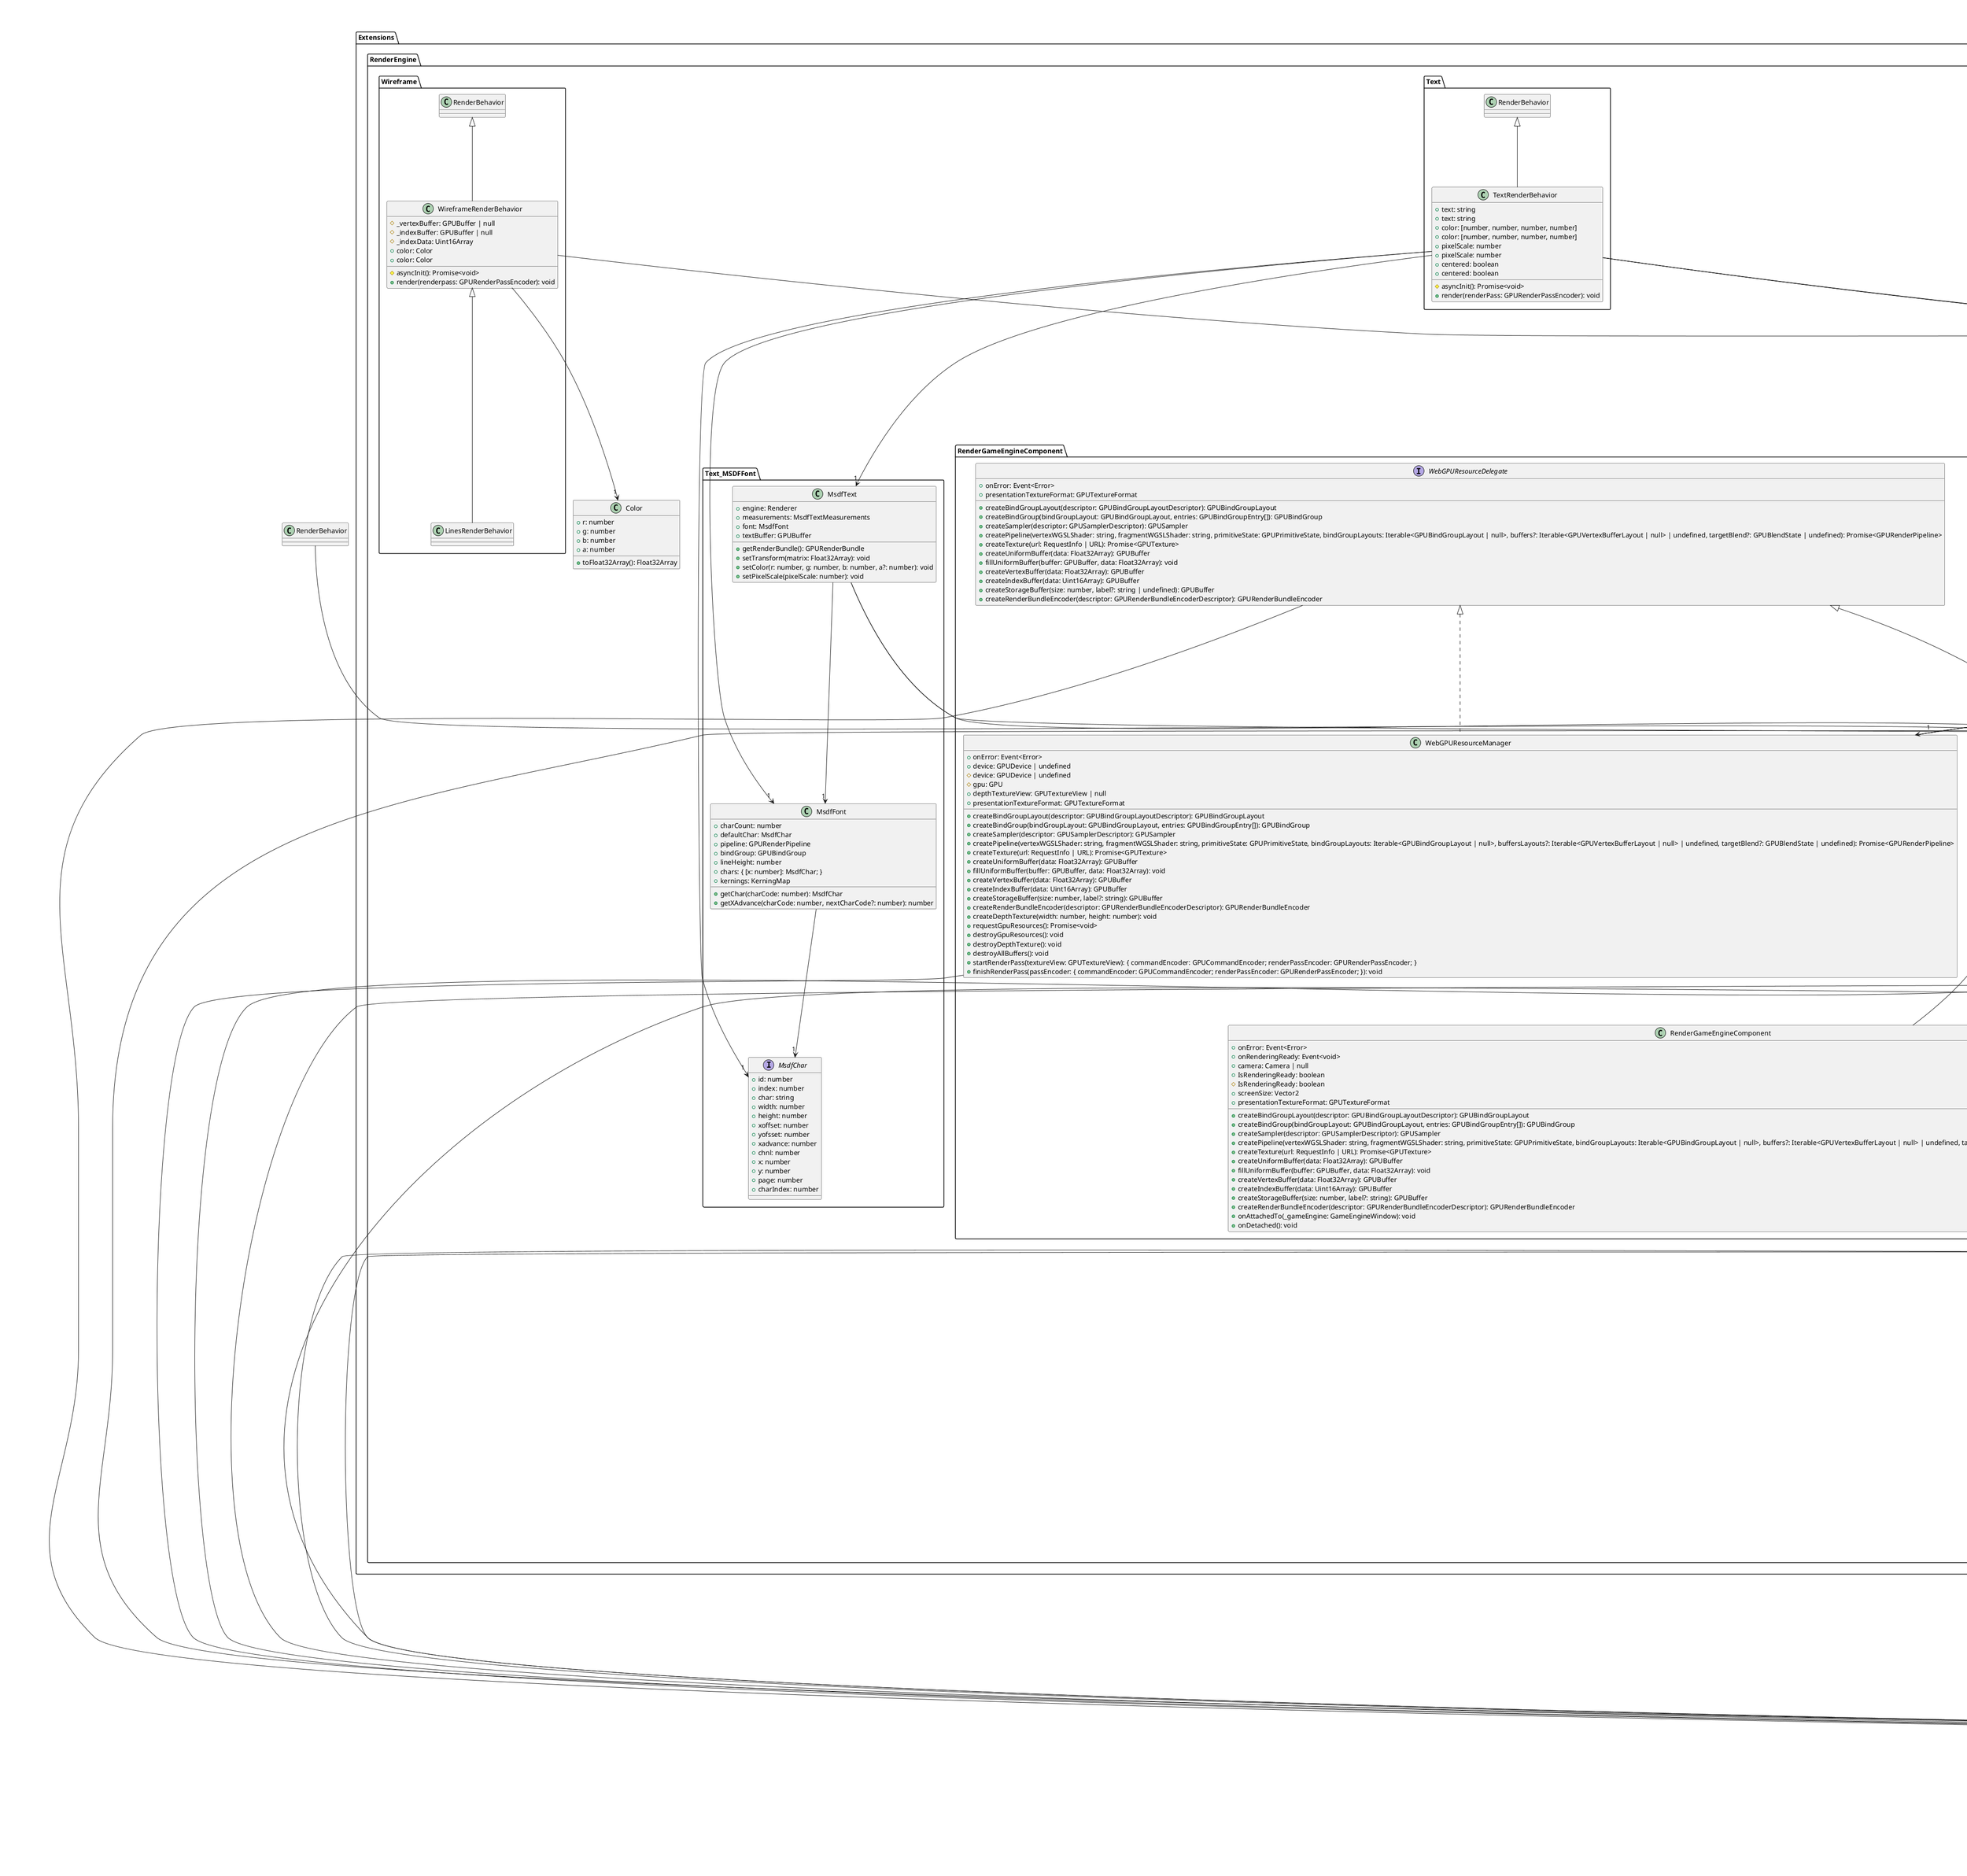 @startuml
package Core {

abstract class GameEngineComponent {
    #attachedEngine: GameEngineWindow | null
    +onAttachedTo(gameEngine: GameEngineWindow): void
    +onDetached(): void
}
class GameEngineWindow {
    +root: RootGameObject
    +injectionContainer: DependencyContainer
    +addGameComponent(component: GameEngineComponent): void
    +getEngineComponent(componentClass: abstract new (...args: any[]) => T): T | null
    +dispose(): void
}
class RootGameObject extends GameObject {
    +gameWindowInstance: GameEngineWindow
}
class GameObject {
    +transform: Transform
    +onBehaviorListChanged: Event<void>
    +onBehaviorAdded: Event<Behavior>
    +onBehaviorRemoved: Event<Behavior>
    +onChildAdded: Event<GameObject>
    +onChildRemoved: Event<GameObject>
    +parent: GameObject | null
    +children: GameObject[]
    +root: RootGameObject | null
    +name: string
    #_root: RootGameObject | null
    +getAllChildren(): GameObject[]
    +addChild(gameObject: GameObject): void
    +removeChild(gameObject: GameObject): void
    +addBehavior(behavior: Behavior): void
    +removeBehavior(behavior: Behavior): void
    +getFirstBehavior(BehaviorClass: abstract new (...args: any[]) => T): T | null
    +getBehaviors(BehaviorClass: abstract new (...args: any[]) => T): T[]
    +getAllBehaviors(): Behavior[]
    +destroy(): void
    +fillDependencies(target: any): void
    #onParentChange(): void
    #onEnable(): void
    #onDisable(): void
}
abstract class Behavior {
    +setup(attachedOn: GameObject): void
    +detach(from: GameObject): void
    #onEnable(): void
    #onDisable(): void
    +tick(_deltaTime: number): void
}
class LogicBehavior<T> extends Behavior {
    +onDataChanged: Event<T>
    #gameObject: GameObject
    #data: T
    +setup(attachedOn: GameObject): void
    #notifyDataChanged(): void
}
abstract class InputBehavior extends Behavior {
    +setup(attachedOn: GameObject): void
    #getLogicBehavior(BehaviorClass: abstract new (...args: any[]) => T): T | null
}
abstract class OutputBehavior extends Behavior {
    +setup(attachedOn: GameObject): void
    #observe(BehaviorClass: abstract new (...args: any[]) => T, observer: (data: U) => void): void
    #transform: Transform
}

    package Caching {

class AsyncCache<T> {
    +get(key: RequestInfo | URL, factory: () => Promise<T>): Promise<T>
    +clear(): void
    +remove(key: RequestInfo | URL): void
}
class SyncCache<T> {
    +get(key: RequestInfo | URL, factory: () => T): T
    +clear(): void
    +remove(key: RequestInfo | URL): void
}

    }
    package DependencyInjection {

class DependencyContainer {
    +register(token: Token<T>, instance: T): void
    +unregister(token: Token<T>): void
    +resolve(token: Token<T>): T
    +exists(token: Token<T>): boolean
}

    }
    package EventSystem {

class Event<T> {
    +addObserver(observer: (data: T) => void): void
    +removeObserver(observer: (data: T) => void): void
    +removeObservers(): void
    +emit(data: T): void
}

    }
    package Initialisation {

class Sprunk {
}

    }
    package MathStructures {

class Vector2 {
    +x: number
    +y: number
    +length: number
    +dotProduct(vector: Vector2): number
    +angleBetween(vector: Vector2): number
    +add(vector: Vector2): Vector2
    +sub(vector: Vector2): Vector2
    +rotate(angle: number): Vector2
    +scale(scalar: number): Vector2
    +scaleAxis(vector: Vector2): Vector2
    +normalize(): Vector2
    +clone(): Vector2
    +toVector3(z?: number): Vector3
}
class Vector3 {
    +x: number
    +y: number
    +z: number
    +length: number
    +dotProduct(vector: Vector3): number
    +crossProduct(vector: Vector3): Vector3
    +angleBetween(vector: Vector3): number
    +add(vector: Vector3): Vector3
    +sub(vector: Vector3): Vector3
    +scale(scalar: number): Vector3
    +scaleAxis(vector: Vector3): Vector3
    +normalize(): Vector3
    +clone(): Vector3
    +rotate(quaternion: Quaternion): Vector3
    +toVector2(): Vector2
    +setFromVector2(vector: Vector2): this
    +setFromVector3(vector: Vector3): void
    +set(x: number, y: number, z: number): Vector3
}
class Quaternion {
    +w: number
    +x: number
    +y: number
    +z: number
    +normalize(): Quaternion
    +toEulerAngles(order?: EulerOrder): Vector3
    +setFromVectorEulerAngles(vector3: Vector3, order?: EulerOrder): Quaternion
    +setFromEulerAngles(pitch: number, yaw: number, roll: number, order?: EulerOrder): Quaternion
    +rotate(q: Quaternion): Quaternion
    +multiply(q: Quaternion): Quaternion
    +lerp(q1: Quaternion, q2: Quaternion, t: number): Quaternion
    +conjugate(): Quaternion
    +magnitudeSquared(): number
    +inverse(): Quaternion
    +clone(): Quaternion
    +setFromQuaternion(q: Quaternion): Quaternion
    +set(w: number, x: number, y: number, z: number): Quaternion
    +rotateAroundAxis(axis: Vector3, angle: number): Quaternion
}
class MathUtility {
}
class Transform {
    +position: Vector3
    +rotation: Quaternion
    +scale: Vector3
    +worldPosition: Vector3
    +worldRotation: Quaternion
    +worldScale: Vector3
    +worldToLocalPosition(worldPosition: Vector3): Vector3
    +forward: Vector3
    +right: Vector3
    +top: Vector3
}

    }
    package Tickers {

interface Ticker {
    +onTick: Event<number>
}
class AnimationFrameTimeTicker implements Ticker {
    +onTick: Event<number>
}
class FixedTimeTicker implements Ticker {
    +onTick: Event<number>
}

    }
    package Utilities {

class ArrayUtility {
}

    }
}
package Extensions {
    package AudioEngine {

class AudioBehavior extends OutputBehavior {
    +isPlaying: boolean
    +playbackHistory: { timestamp: number; playbackRate: number; }[]
    +reinitialize(): void
    +setAudio(audio: string): Promise<void>
    +getTimestamp(): number
    +play(audio?: string | null): Promise<void>
    +stop(): Promise<void>
    +pause(): Promise<void>
    +setVolume(volume: number): void
    +setPitch(pitch: number): void
    +setLoop(loop: boolean): void
    +getLoop(): boolean
}

    }
    package Debugger {

class DraggableElement {
}
class GameObjectDebugger {
    +title(title: string): void
    +render(rootObject: GameObject): void
}
class ResizableElement {
}

    }
    package InputSystem {

abstract class Device {
    +onAnyChange: Event<void>
}
class GamepadDevice extends Device {
    +onButtonDown: Event<number>
    +onButtonUp: Event<number>
    +onAxisChange: Event<{ index: number; value: Vector2; }>
    #gamepad: Gamepad
    +index: number
    +pollGamepadOnce(freshGamepad: Gamepad): void
}
class GamepadManager {
    +onGamepadConnected: Event<GamepadDevice>
    +onGamepadDisconnected: Event<GamepadDevice>
    +getAllGamepads(): GamepadDevice[]
}
class InputGameEngineComponent extends GameEngineComponent {
    +onDeviceAdded: Event<Device>
    +onDeviceRemoved: Event<Device>
    +getDevice(deviceClass: abstract new (...args: any[]) => T): T | null
    +getDevices(deviceClass: abstract new (...args: any[]) => T): T[]
    +addDevice(device: Device): void
    +removeDevice(device: Device): void
}
class Mouse extends Device {
    +onLeftClickUp: Event<void>
    +onLeftClickDown: Event<void>
    +onRightClickUp: Event<void>
    +onRightClickDown: Event<void>
    +onMove: Event<{ position: Vector2; delta: Vector2; }>
    +onScroll: Event<number>
}
class Keyboard extends Device {
    +onKeyDown: Event<string>
    +onKeyUp: Event<string>
}
class DeviceInputBehavior extends InputBehavior {
    #inputEngineComponent: InputGameEngineComponent
    #onEnable(): void
    #onDisable(): void
    +onAnyChange(): void
    +onMouseLeftClickUp(): void
    +onMouseLeftClickDown(): void
    +onMouseRightClickUp(): void
    +onMouseRightClickDown(): void
    +onMouseMove(_data: { position: Vector2; delta: Vector2; }): void
    +onMouseScroll(_data: number): void
    +onKeyboardKeyDown(_key: string): void
    +onKeyboardKeyUp(_key: string): void
    +onGamepadButtonDown(_buttonIndex: number): void
    +onGamepadButtonUp(_buttonIndex: number): void
    +onGamepadAxisChange(_data: { index: number; value: Vector2; }): void
    +onGamepadConnected(_gamepad: GamepadDevice | XboxGamepad): void
    +onGamepadDisconnected(_gamepad: GamepadDevice | XboxGamepad): void
}

    }
    package InputSystem.Gamepads {

class XboxGamepad extends GamepadDevice {
    +onAButtonDown: Event<void>
    +onAButtonUp: Event<void>
    +onBButtonDown: Event<void>
    +onBButtonUp: Event<void>
    +onXButtonDown: Event<void>
    +onXButtonUp: Event<void>
    +onYButtonDown: Event<void>
    +onYButtonUp: Event<void>
    +onStartButtonDown: Event<void>
    +onStartButtonUp: Event<void>
    +onBackButtonDown: Event<void>
    +onBackButtonUp: Event<void>
    +onLeftBumperDown: Event<void>
    +onLeftBumperUp: Event<void>
    +onRightBumperDown: Event<void>
    +onRightBumperUp: Event<void>
    +onLeftTriggerChange: Event<number>
    +onRightTriggerChange: Event<number>
    +onDPadUpDown: Event<void>
    +onDPadUpUp: Event<void>
    +onDPadDownDown: Event<void>
    +onDPadDownUp: Event<void>
    +onDPadLeftDown: Event<void>
    +onDPadLeftUp: Event<void>
    +onDPadRightDown: Event<void>
    +onDPadRightUp: Event<void>
    +onLeftStickChange: Event<Vector2>
    +onRightStickChange: Event<Vector2>
    +onLeftStickButtonDown: Event<void>
    +onLeftStickButtonUp: Event<void>
    +onRightStickButtonDown: Event<void>
    +onRightStickButtonUp: Event<void>
    +onXboxButtonDown: Event<void>
    +onXboxButtonUp: Event<void>
    +pollGamepadOnce(freshGamepad: Gamepad): void
}

    }
    package PhysicsEngine {

class PhysicsBehavior<T> extends LogicBehavior
class PhysicsGameEngineComponent extends GameEngineComponent {
    +rootObject?: GameObject | undefined
    +satCollisionHandler: SatCollisionHandler
    +gravity: Vector2
    +minIterationPerTick: number
    +maxIterationPerTick: number
    +onAttachedTo(_gameEngine: GameEngineWindow): void
}

    }
    package PhysicsEngine.Colliders {

class CollisionRigidbodies extends Collision {
    +magnitude: number
    +restitution: number
    +relativeVeocity: Vector2
    +computeMagnitude(rigidA: Rigidbody, rigidB: Rigidbody): number
    +getOpposite(): CollisionRigidbodies
}
class Collider extends PhysicsBehavior {
    +rigidbody?: Rigidbody | undefined
    +collide(collisions: Collision[]): void
}
class CollisionFactory {
}
class PolygonCollider extends Collider {
    +vertices: Vector2[]
    +getGravitationCenter(): Vector3
    +getVerticesWithTransform(): Vector2[]
}

    }
    package PhysicsEngine.CollisionHandlers {

interface CollisionHandler {
    +areColliding(a: Collider, b: Collider): Collision | null
}
class SatCollisionHandler implements CollisionHandler {
    +areColliding(a: Collider, b: Collider): Collision | null
    +areCollidingPolygonToPolygon(a: PolygonCollider, b: PolygonCollider): Collision | null
}

    }
    package PhysicsEngine.Rigidbodies {

class Rigidbody extends LogicBehavior {
    +mass: number
    +collider: Collider
    +restitution: number
    +linearVelocity: Vector2
    +linearVelocity: Vector2
    +resolveCollisions(collisions: Collision[]): void
    +resolveCollisionRigidCollider(collision: Collision): void
    +resolveCollisionRigidRigid(collision: CollisionRigidbodies): void
    +addForce(force: Vector2): void
    +step(deltaTime: number, gravity: Vector2): void
}

    }
    package RenderEngine {

class RenderEngineUtility {
}
class Camera extends OutputBehavior {
    #_renderEngine: RenderGameEngineComponent
    #_projectionMatrix: Float32Array
    #onEnable(): void
    #onDisable(): void
    +screenPointToWorldDirection(screenSpacePosition: Vector2): Vector3
    +fov: number
    +fov: number
    +aspect: number
    +aspect: number
    +near: number
    +near: number
    +far: number
    +far: number
    +getMVPMatrix(modelMatrix: Float32Array): Float32Array
    +worldPosition: Vector3
    +worldRotation: Quaternion
}
abstract class RenderBehavior extends OutputBehavior {
    #_renderEngine: Renderer
    #_pipeline: GPURenderPipeline | null
    #_bindGroupLayouts: GPUBindGroupLayout[] | null
    #_mvpUniformBuffer: GPUBuffer | null
    #onEnable(): void
    #onDisable(): void
    #asyncInit(): Promise<void>
    +render(renderpass: GPURenderPassEncoder): void
}
class BasicUVTexturedRenderBehavior extends RenderBehavior {
    #_vertexBuffer: GPUBuffer | null
    #_indexBuffer: GPUBuffer | null
    #_indexData: Uint16Array
    #_spriteTexture: GPUTexture | null
    #_bindGroup: GPUBindGroup | null
    #asyncInit(): Promise<void>
    +render(renderpass: GPURenderPassEncoder): void
}
class Color {
    +r: number
    +g: number
    +b: number
    +a: number
    +toFloat32Array(): Float32Array
}
class SpriteRenderBehavior extends BasicUVTexturedRenderBehavior

    }
    package RenderEngine.MeshBased {

interface MeshData {
    +vertices: Float32Array
    +indices?: Uint16Array | undefined
    +faces?: Face[] | undefined
    +normals?: Float32Array | undefined
    +uvs?: Float32Array | undefined
}
class MeshRenderBehavior extends BasicUVTexturedRenderBehavior
class ObjLoader {
}

    }
    package RenderEngine.RenderGameEngineComponent {

interface WebGPUResourceDelegate {
    +onError: Event<Error>
    +createBindGroupLayout(descriptor: GPUBindGroupLayoutDescriptor): GPUBindGroupLayout
    +createBindGroup(bindGroupLayout: GPUBindGroupLayout, entries: GPUBindGroupEntry[]): GPUBindGroup
    +createSampler(descriptor: GPUSamplerDescriptor): GPUSampler
    +createPipeline(vertexWGSLShader: string, fragmentWGSLShader: string, primitiveState: GPUPrimitiveState, bindGroupLayouts: Iterable<GPUBindGroupLayout | null>, buffers?: Iterable<GPUVertexBufferLayout | null> | undefined, targetBlend?: GPUBlendState | undefined): Promise<GPURenderPipeline>
    +createTexture(url: RequestInfo | URL): Promise<GPUTexture>
    +createUniformBuffer(data: Float32Array): GPUBuffer
    +fillUniformBuffer(buffer: GPUBuffer, data: Float32Array): void
    +createVertexBuffer(data: Float32Array): GPUBuffer
    +createIndexBuffer(data: Uint16Array): GPUBuffer
    +createStorageBuffer(size: number, label?: string | undefined): GPUBuffer
    +createRenderBundleEncoder(descriptor: GPURenderBundleEncoderDescriptor): GPURenderBundleEncoder
    +presentationTextureFormat: GPUTextureFormat
}
class WebGPUResourceManager implements WebGPUResourceDelegate {
    +onError: Event<Error>
    +device: GPUDevice | undefined
    #device: GPUDevice | undefined
    #gpu: GPU
    +depthTextureView: GPUTextureView | null
    +presentationTextureFormat: GPUTextureFormat
    +createBindGroupLayout(descriptor: GPUBindGroupLayoutDescriptor): GPUBindGroupLayout
    +createBindGroup(bindGroupLayout: GPUBindGroupLayout, entries: GPUBindGroupEntry[]): GPUBindGroup
    +createSampler(descriptor: GPUSamplerDescriptor): GPUSampler
    +createPipeline(vertexWGSLShader: string, fragmentWGSLShader: string, primitiveState: GPUPrimitiveState, bindGroupLayouts: Iterable<GPUBindGroupLayout | null>, buffersLayouts?: Iterable<GPUVertexBufferLayout | null> | undefined, targetBlend?: GPUBlendState | undefined): Promise<GPURenderPipeline>
    +createTexture(url: RequestInfo | URL): Promise<GPUTexture>
    +createUniformBuffer(data: Float32Array): GPUBuffer
    +fillUniformBuffer(buffer: GPUBuffer, data: Float32Array): void
    +createVertexBuffer(data: Float32Array): GPUBuffer
    +createIndexBuffer(data: Uint16Array): GPUBuffer
    +createStorageBuffer(size: number, label?: string): GPUBuffer
    +createRenderBundleEncoder(descriptor: GPURenderBundleEncoderDescriptor): GPURenderBundleEncoder
    +createDepthTexture(width: number, height: number): void
    +requestGpuResources(): Promise<void>
    +destroyGpuResources(): void
    +destroyDepthTexture(): void
    +destroyAllBuffers(): void
    +startRenderPass(textureView: GPUTextureView): { commandEncoder: GPUCommandEncoder; renderPassEncoder: GPURenderPassEncoder; }
    +finishRenderPass(passEncoder: { commandEncoder: GPUCommandEncoder; renderPassEncoder: GPURenderPassEncoder; }): void
}
class RenderGameEngineComponent extends GameEngineComponent implements Renderer {
    +onError: Event<Error>
    +onRenderingReady: Event<void>
    +camera: Camera | null
    +IsRenderingReady: boolean
    #IsRenderingReady: boolean
    +screenSize: Vector2
    +createBindGroupLayout(descriptor: GPUBindGroupLayoutDescriptor): GPUBindGroupLayout
    +createBindGroup(bindGroupLayout: GPUBindGroupLayout, entries: GPUBindGroupEntry[]): GPUBindGroup
    +createSampler(descriptor: GPUSamplerDescriptor): GPUSampler
    +createPipeline(vertexWGSLShader: string, fragmentWGSLShader: string, primitiveState: GPUPrimitiveState, bindGroupLayouts: Iterable<GPUBindGroupLayout | null>, buffers?: Iterable<GPUVertexBufferLayout | null> | undefined, targetBlend?: GPUBlendState | undefined): Promise<GPURenderPipeline>
    +createTexture(url: RequestInfo | URL): Promise<GPUTexture>
    +createUniformBuffer(data: Float32Array): GPUBuffer
    +fillUniformBuffer(buffer: GPUBuffer, data: Float32Array): void
    +createVertexBuffer(data: Float32Array): GPUBuffer
    +createIndexBuffer(data: Uint16Array): GPUBuffer
    +createStorageBuffer(size: number, label?: string): GPUBuffer
    +createRenderBundleEncoder(descriptor: GPURenderBundleEncoderDescriptor): GPURenderBundleEncoder
    +presentationTextureFormat: GPUTextureFormat
    +onAttachedTo(_gameEngine: GameEngineWindow): void
    +onDetached(): void
}
interface Renderer extends WebGPUResourceDelegate {
    +onError: Event<Error>
    +onRenderingReady: Event<void>
    +camera: Camera | null
    +IsRenderingReady: boolean
    +screenSize: Vector2
}

    }
    package RenderEngine.Text {

class TextRenderBehavior extends RenderBehavior {
    +text: string
    +text: string
    +color: [number, number, number, number]
    +color: [number, number, number, number]
    +pixelScale: number
    +pixelScale: number
    +centered: boolean
    +centered: boolean
    #asyncInit(): Promise<void>
    +render(renderPass: GPURenderPassEncoder): void
}

    }
    package RenderEngine.Text_MSDFFont {

interface MsdfChar {
    +id: number
    +index: number
    +char: string
    +width: number
    +height: number
    +xoffset: number
    +yofsset: number
    +xadvance: number
    +chnl: number
    +x: number
    +y: number
    +page: number
    +charIndex: number
}
class MsdfFont {
    +charCount: number
    +defaultChar: MsdfChar
    +pipeline: GPURenderPipeline
    +bindGroup: GPUBindGroup
    +lineHeight: number
    +chars: { [x: number]: MsdfChar; }
    +kernings: KerningMap
    +getChar(charCode: number): MsdfChar
    +getXAdvance(charCode: number, nextCharCode?: number): number
}
class MsdfText {
    +engine: Renderer
    +measurements: MsdfTextMeasurements
    +font: MsdfFont
    +textBuffer: GPUBuffer
    +getRenderBundle(): GPURenderBundle
    +setTransform(matrix: Float32Array): void
    +setColor(r: number, g: number, b: number, a?: number): void
    +setPixelScale(pixelScale: number): void
}

    }
    package RenderEngine.Wireframe {

class WireframeRenderBehavior extends RenderBehavior {
    #_vertexBuffer: GPUBuffer | null
    #_indexBuffer: GPUBuffer | null
    #_indexData: Uint16Array
    #asyncInit(): Promise<void>
    +color: Color
    +color: Color
    +render(renderpass: GPURenderPassEncoder): void
}
class LinesRenderBehavior extends WireframeRenderBehavior

    }
}
Transform --> "1" GameObject
GameEngineComponent --> "1" GameEngineWindow
GameEngineWindow --> "*" GameEngineComponent
GameEngineWindow --> "1" RootGameObject
GameEngineWindow --> "1" Ticker
GameEngineWindow --> "1" DependencyContainer
GameEngineWindow --> "1" GameEngineComponent
RootGameObject --> "1" GameEngineWindow
GameObject --> "1" Transform
GameObject --> "1" Event
GameObject --> "1" Behavior
GameObject --> "1" RootGameObject
GameObject --> "*" Behavior
GameObject --> "1" DependencyContainer
Behavior --> "1" GameObject
LogicBehavior --> "1" Event
LogicBehavior --> "1" GameObject
InputBehavior --> "1" GameObject
OutputBehavior --> "1" GameObject
OutputBehavior --> "1" Transform
GamepadManager --> "*" GamepadDevice
InputGameEngineComponent --> "*" Device
PolygonCollider --> "*" Vector2
SatCollisionHandler --> "*" Vector2
PhysicsGameEngineComponent --> "*" Collision
PhysicsGameEngineComponent --> "*" Collider
Sprunk --> "1" GameEngineWindow
Sprunk --> "1" Ticker
Sprunk --> "1" GameEngineComponent
Sprunk --> "1" GameObject
Vector2 --> "1" Vector3
Vector3 --> "1" Quaternion
Vector3 --> "1" Vector2
Quaternion --> "1" Vector3
MathUtility --> "1" Quaternion
Transform --> "1" Vector3
Transform --> "1" Quaternion
Ticker --> "1" Event
AnimationFrameTimeTicker --> "1" Event
FixedTimeTicker --> "1" Event
GameObjectDebugger --> "1" GameObject
Device --> "1" Event
GamepadDevice --> "1" Event
GamepadDevice --> "1" Vector2
GamepadManager --> "1" Event
GamepadManager --> "1" GamepadDevice
GamepadManager --> "1" Ticker
InputGameEngineComponent --> "1" Event
InputGameEngineComponent --> "1" Device
InputGameEngineComponent --> "1" GamepadManager
Mouse --> "1" Event
Mouse --> "1" Vector2
Keyboard --> "1" Event
DeviceInputBehavior --> "1" InputGameEngineComponent
DeviceInputBehavior --> "1" Vector2
DeviceInputBehavior --> "1" GamepadDevice
DeviceInputBehavior --> "1" XboxGamepad
XboxGamepad --> "1" Event
XboxGamepad --> "1" Vector2
PhysicsGameEngineComponent --> "1" GameObject
PhysicsGameEngineComponent --> "1" SatCollisionHandler
PhysicsGameEngineComponent --> "1" Ticker
PhysicsGameEngineComponent --> "1" Collider
PhysicsGameEngineComponent --> "1" Vector2
PhysicsGameEngineComponent --> "1" GameEngineWindow
PhysicsGameEngineComponent --> "1" PolygonCollider
PhysicsGameEngineComponent --> "1" Rigidbody
Collision --> "1" Collider
CollisionRigidbodies --> "1" Vector2
CollisionRigidbodies --> "1" Rigidbody
Rigidbody --> "1" Collider
Rigidbody --> "1" CollisionRigidbodies
Collider --> "1" Rigidbody
Collider --> "1" Collision
CollisionFactory --> "1" Vector3
CollisionFactory --> "1" Collider
CollisionFactory --> "1" Collision
PolygonCollider --> "1" Vector3
CollisionHandler --> "1" Collider
CollisionHandler --> "1" Collision
SatCollisionHandler --> "1" Vector2
SatCollisionHandler --> "1" Collider
SatCollisionHandler --> "1" Collision
SatCollisionHandler --> "1" PolygonCollider
Rigidbody --> "1" Vector2
Rigidbody --> "1" Collision
RenderEngineUtility --> "1" Transform
RenderEngineUtility --> "1" Quaternion
RenderEngineUtility --> "1" Vector2
RenderEngineUtility --> "1" Vector3
Renderer --> "1" Camera
RenderGameEngineComponent --> "1" Camera
Camera --> "1" RenderGameEngineComponent
Camera --> "1" Vector2
Camera --> "1" Vector3
Camera --> "1" Quaternion
RenderBehavior --> "1" Renderer
MeshData --> "*" Face
ObjLoader --> "1" AsyncCache
ObjLoader --> "1" MeshData
WebGPUResourceDelegate --> "1" Event
WebGPUResourceManager --> "1" Event
WebGPUResourceManager --> "1" AsyncCache
WebGPUResourceManager --> "1" SyncCache
RenderGameEngineComponent --> "1" Event
RenderGameEngineComponent --> "1" Vector2
RenderGameEngineComponent --> "1" Ticker
RenderGameEngineComponent --> "1" WebGPUResourceManager
RenderGameEngineComponent --> "1" GameEngineWindow
Renderer --> "1" Event
Renderer --> "1" Vector2
TextRenderBehavior --> "1" MsdfFont
TextRenderBehavior --> "1" MsdfText
TextRenderBehavior --> "1" MsdfTextFormattingOptions
TextRenderBehavior --> "1" MsdfChar
TextRenderBehavior --> "1" MsdfTextMeasurements
TextRenderBehavior --> "1" AsyncCache
MsdfFont --> "1" MsdfChar
MsdfText --> "1" Renderer
MsdfText --> "1" MsdfTextMeasurements
MsdfText --> "1" MsdfFont
WireframeRenderBehavior --> "1" Color
WireframeRenderBehavior --> "1" Event
@enduml